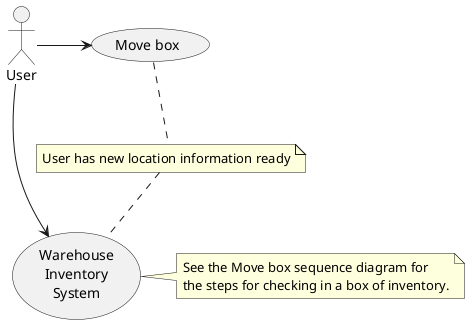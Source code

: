 @startuml
(Warehouse\nInventory\nSystem) as (Use)

User -> (Move box)
User --> (Use)

note right of (Use)
See the Move box sequence diagram for
the steps for checking in a box of inventory.
end note

note "User has new location information ready" as N2
(Move box) .. N2


N2 ..(Use)
@enduml
